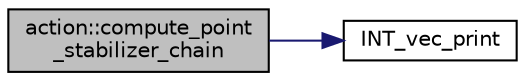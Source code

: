 digraph "action::compute_point_stabilizer_chain"
{
  edge [fontname="Helvetica",fontsize="10",labelfontname="Helvetica",labelfontsize="10"];
  node [fontname="Helvetica",fontsize="10",shape=record];
  rankdir="LR";
  Node1422 [label="action::compute_point\l_stabilizer_chain",height=0.2,width=0.4,color="black", fillcolor="grey75", style="filled", fontcolor="black"];
  Node1422 -> Node1423 [color="midnightblue",fontsize="10",style="solid",fontname="Helvetica"];
  Node1423 [label="INT_vec_print",height=0.2,width=0.4,color="black", fillcolor="white", style="filled",URL="$df/dbf/sajeeb_8_c.html#a79a5901af0b47dd0d694109543c027fe"];
}
